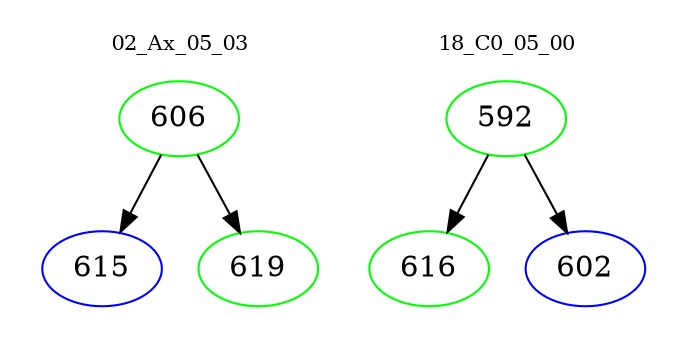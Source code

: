 digraph{
subgraph cluster_0 {
color = white
label = "02_Ax_05_03";
fontsize=10;
T0_606 [label="606", color="green"]
T0_606 -> T0_615 [color="black"]
T0_615 [label="615", color="blue"]
T0_606 -> T0_619 [color="black"]
T0_619 [label="619", color="green"]
}
subgraph cluster_1 {
color = white
label = "18_C0_05_00";
fontsize=10;
T1_592 [label="592", color="green"]
T1_592 -> T1_616 [color="black"]
T1_616 [label="616", color="green"]
T1_592 -> T1_602 [color="black"]
T1_602 [label="602", color="blue"]
}
}
